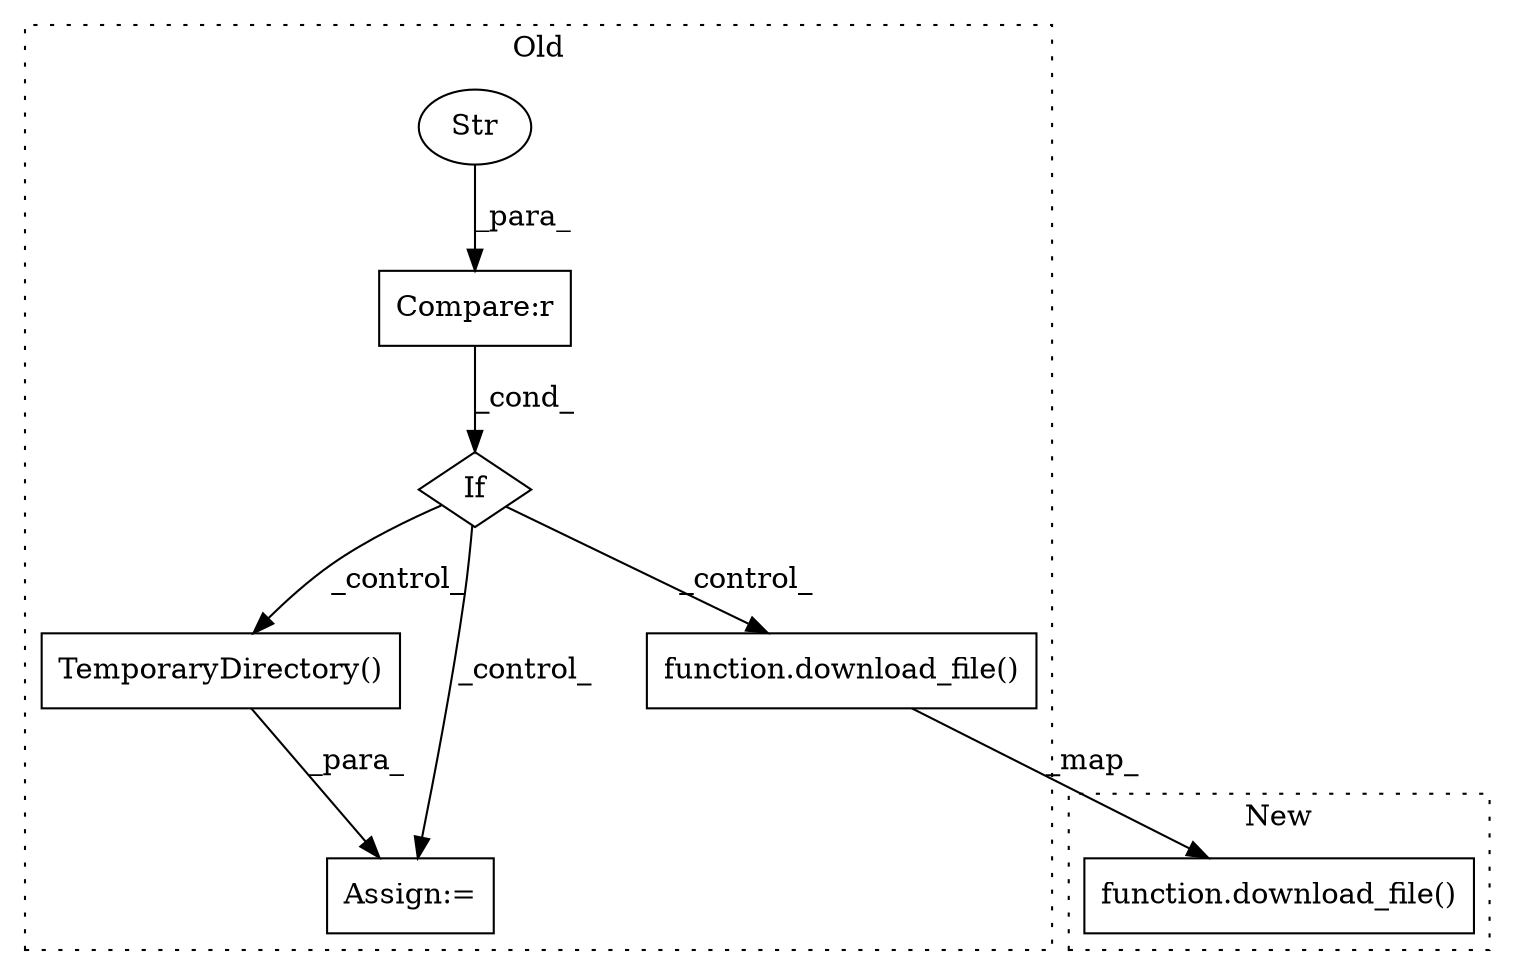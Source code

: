 digraph G {
subgraph cluster0 {
1 [label="function.download_file()" a="75" s="980" l="106" shape="box"];
3 [label="If" a="96" s="821" l="3" shape="diamond"];
4 [label="Compare:r" a="40" s="824" l="24" shape="box"];
5 [label="Str" a="66" s="824" l="6" shape="ellipse"];
6 [label="TemporaryDirectory()" a="75" s="873" l="29" shape="box"];
7 [label="Assign:=" a="68" s="1113" l="3" shape="box"];
label = "Old";
style="dotted";
}
subgraph cluster1 {
2 [label="function.download_file()" a="75" s="1061" l="99" shape="box"];
label = "New";
style="dotted";
}
1 -> 2 [label="_map_"];
3 -> 6 [label="_control_"];
3 -> 1 [label="_control_"];
3 -> 7 [label="_control_"];
4 -> 3 [label="_cond_"];
5 -> 4 [label="_para_"];
6 -> 7 [label="_para_"];
}
